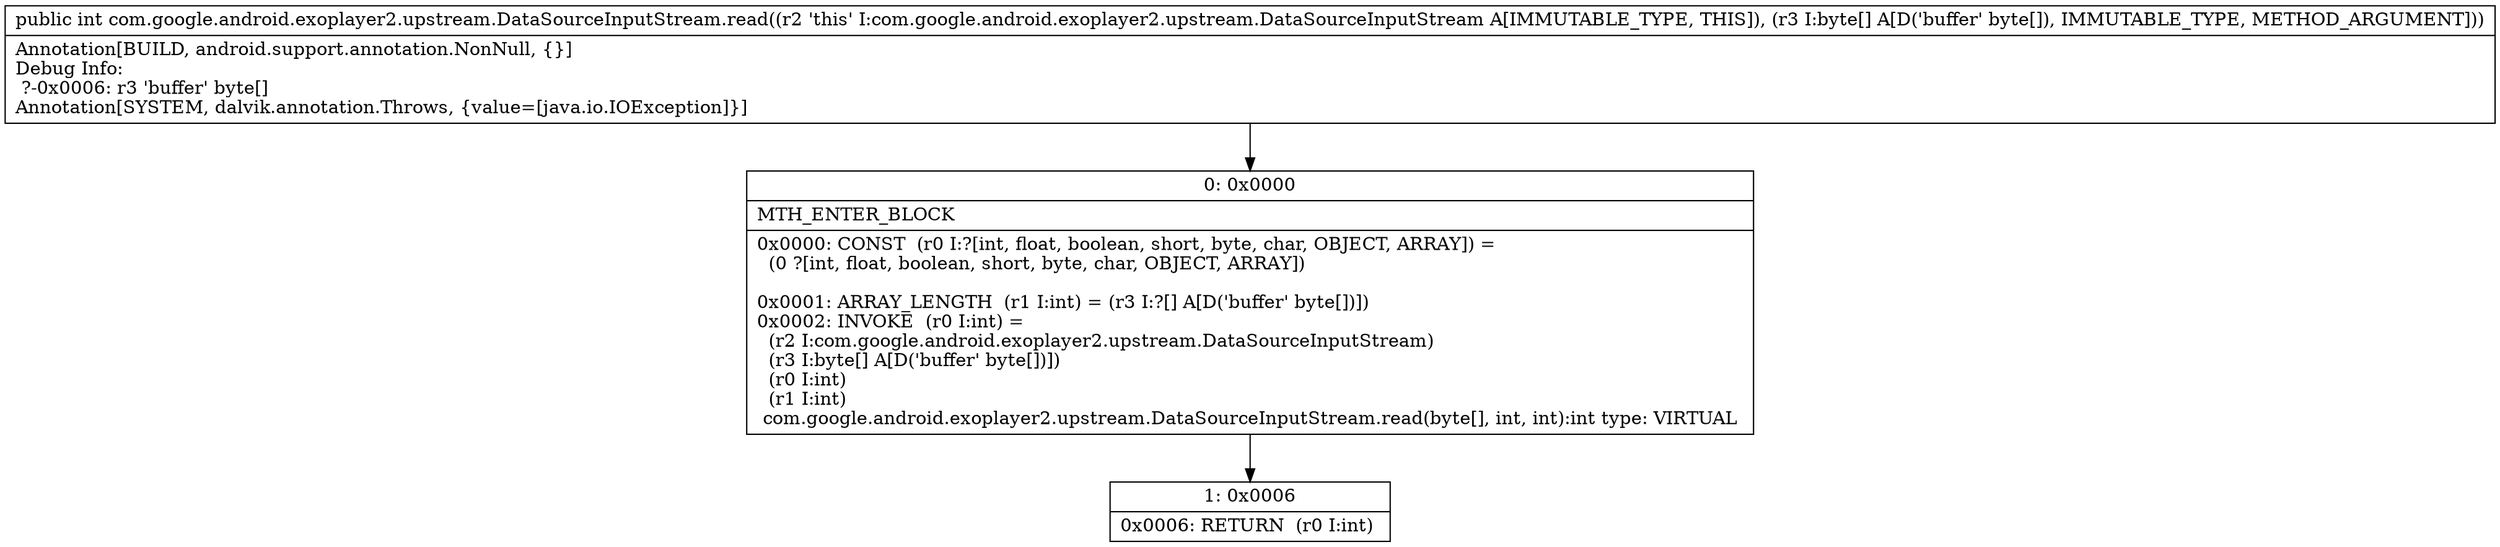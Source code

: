 digraph "CFG forcom.google.android.exoplayer2.upstream.DataSourceInputStream.read([B)I" {
Node_0 [shape=record,label="{0\:\ 0x0000|MTH_ENTER_BLOCK\l|0x0000: CONST  (r0 I:?[int, float, boolean, short, byte, char, OBJECT, ARRAY]) = \l  (0 ?[int, float, boolean, short, byte, char, OBJECT, ARRAY])\l \l0x0001: ARRAY_LENGTH  (r1 I:int) = (r3 I:?[] A[D('buffer' byte[])]) \l0x0002: INVOKE  (r0 I:int) = \l  (r2 I:com.google.android.exoplayer2.upstream.DataSourceInputStream)\l  (r3 I:byte[] A[D('buffer' byte[])])\l  (r0 I:int)\l  (r1 I:int)\l com.google.android.exoplayer2.upstream.DataSourceInputStream.read(byte[], int, int):int type: VIRTUAL \l}"];
Node_1 [shape=record,label="{1\:\ 0x0006|0x0006: RETURN  (r0 I:int) \l}"];
MethodNode[shape=record,label="{public int com.google.android.exoplayer2.upstream.DataSourceInputStream.read((r2 'this' I:com.google.android.exoplayer2.upstream.DataSourceInputStream A[IMMUTABLE_TYPE, THIS]), (r3 I:byte[] A[D('buffer' byte[]), IMMUTABLE_TYPE, METHOD_ARGUMENT]))  | Annotation[BUILD, android.support.annotation.NonNull, \{\}]\lDebug Info:\l  ?\-0x0006: r3 'buffer' byte[]\lAnnotation[SYSTEM, dalvik.annotation.Throws, \{value=[java.io.IOException]\}]\l}"];
MethodNode -> Node_0;
Node_0 -> Node_1;
}

